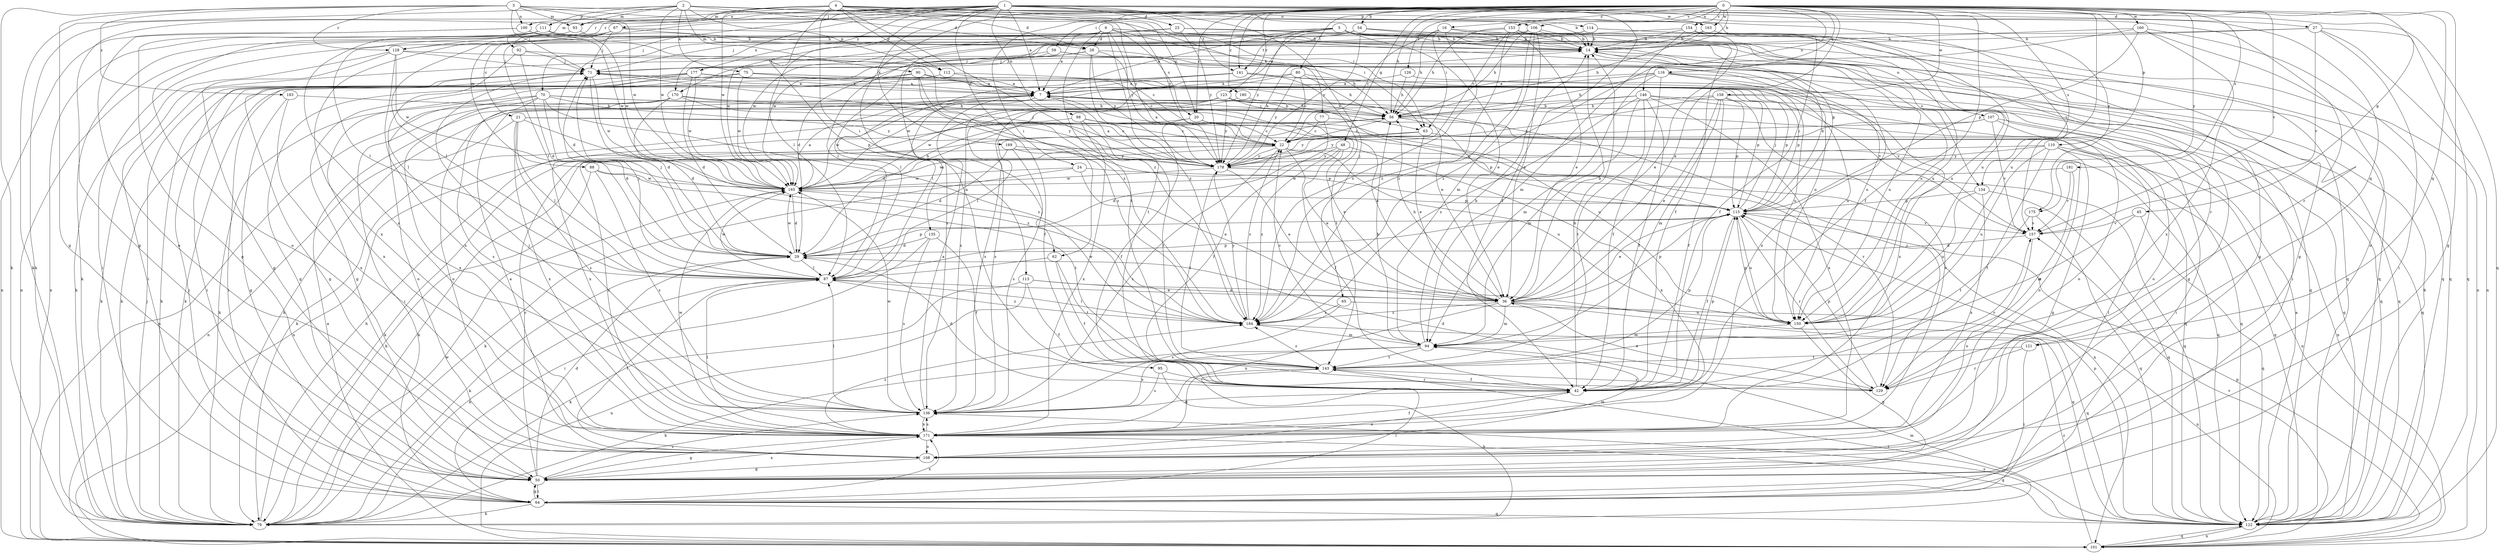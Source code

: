 strict digraph  {
0;
1;
2;
3;
4;
5;
6;
7;
14;
16;
20;
21;
22;
23;
24;
27;
28;
29;
36;
42;
45;
48;
50;
54;
56;
59;
62;
63;
64;
65;
67;
70;
71;
75;
77;
79;
80;
87;
88;
90;
92;
93;
94;
95;
98;
100;
101;
106;
107;
108;
110;
111;
112;
113;
114;
115;
116;
121;
122;
123;
126;
128;
129;
134;
135;
136;
141;
143;
146;
150;
153;
154;
157;
158;
160;
163;
165;
169;
170;
171;
175;
177;
178;
180;
181;
183;
184;
0 -> 14  [label=b];
0 -> 16  [label=c];
0 -> 20  [label=c];
0 -> 36  [label=e];
0 -> 42  [label=f];
0 -> 45  [label=g];
0 -> 48  [label=g];
0 -> 50  [label=g];
0 -> 54  [label=h];
0 -> 56  [label=h];
0 -> 59  [label=i];
0 -> 62  [label=i];
0 -> 80  [label=l];
0 -> 95  [label=n];
0 -> 106  [label=o];
0 -> 110  [label=p];
0 -> 116  [label=q];
0 -> 121  [label=q];
0 -> 123  [label=r];
0 -> 126  [label=r];
0 -> 128  [label=r];
0 -> 134  [label=s];
0 -> 141  [label=t];
0 -> 146  [label=u];
0 -> 150  [label=u];
0 -> 153  [label=v];
0 -> 154  [label=v];
0 -> 157  [label=v];
0 -> 158  [label=w];
0 -> 160  [label=w];
0 -> 163  [label=w];
0 -> 175  [label=y];
0 -> 180  [label=z];
0 -> 181  [label=z];
1 -> 7  [label=a];
1 -> 23  [label=d];
1 -> 24  [label=d];
1 -> 27  [label=d];
1 -> 42  [label=f];
1 -> 65  [label=j];
1 -> 67  [label=j];
1 -> 70  [label=j];
1 -> 87  [label=l];
1 -> 88  [label=m];
1 -> 98  [label=n];
1 -> 100  [label=n];
1 -> 106  [label=o];
1 -> 121  [label=q];
1 -> 122  [label=q];
1 -> 128  [label=r];
1 -> 141  [label=t];
1 -> 163  [label=w];
1 -> 169  [label=x];
1 -> 170  [label=x];
1 -> 175  [label=y];
1 -> 177  [label=y];
2 -> 14  [label=b];
2 -> 28  [label=d];
2 -> 75  [label=k];
2 -> 77  [label=k];
2 -> 79  [label=k];
2 -> 90  [label=m];
2 -> 92  [label=m];
2 -> 93  [label=m];
2 -> 111  [label=p];
2 -> 112  [label=p];
2 -> 157  [label=v];
2 -> 165  [label=w];
3 -> 50  [label=g];
3 -> 71  [label=j];
3 -> 79  [label=k];
3 -> 93  [label=m];
3 -> 100  [label=n];
3 -> 128  [label=r];
3 -> 150  [label=u];
3 -> 165  [label=w];
3 -> 178  [label=y];
3 -> 183  [label=z];
4 -> 20  [label=c];
4 -> 28  [label=d];
4 -> 50  [label=g];
4 -> 62  [label=i];
4 -> 63  [label=i];
4 -> 79  [label=k];
4 -> 93  [label=m];
4 -> 112  [label=p];
4 -> 113  [label=p];
4 -> 114  [label=p];
4 -> 129  [label=r];
4 -> 165  [label=w];
4 -> 178  [label=y];
4 -> 184  [label=z];
5 -> 7  [label=a];
5 -> 14  [label=b];
5 -> 36  [label=e];
5 -> 107  [label=o];
5 -> 134  [label=s];
5 -> 141  [label=t];
5 -> 150  [label=u];
5 -> 165  [label=w];
5 -> 170  [label=x];
5 -> 178  [label=y];
6 -> 7  [label=a];
6 -> 14  [label=b];
6 -> 20  [label=c];
6 -> 21  [label=c];
6 -> 28  [label=d];
6 -> 63  [label=i];
6 -> 87  [label=l];
6 -> 115  [label=p];
6 -> 143  [label=t];
6 -> 178  [label=y];
6 -> 184  [label=z];
7 -> 56  [label=h];
7 -> 63  [label=i];
7 -> 129  [label=r];
7 -> 135  [label=s];
7 -> 165  [label=w];
14 -> 71  [label=j];
14 -> 150  [label=u];
14 -> 171  [label=x];
16 -> 14  [label=b];
16 -> 22  [label=c];
16 -> 50  [label=g];
16 -> 56  [label=h];
16 -> 63  [label=i];
16 -> 184  [label=z];
20 -> 22  [label=c];
20 -> 36  [label=e];
20 -> 42  [label=f];
20 -> 171  [label=x];
21 -> 22  [label=c];
21 -> 87  [label=l];
21 -> 101  [label=n];
21 -> 129  [label=r];
21 -> 136  [label=s];
21 -> 171  [label=x];
21 -> 184  [label=z];
22 -> 7  [label=a];
22 -> 42  [label=f];
22 -> 79  [label=k];
22 -> 122  [label=q];
22 -> 136  [label=s];
22 -> 150  [label=u];
22 -> 171  [label=x];
22 -> 178  [label=y];
23 -> 14  [label=b];
23 -> 29  [label=d];
23 -> 122  [label=q];
23 -> 165  [label=w];
23 -> 178  [label=y];
24 -> 36  [label=e];
24 -> 79  [label=k];
24 -> 122  [label=q];
24 -> 165  [label=w];
27 -> 14  [label=b];
27 -> 29  [label=d];
27 -> 64  [label=i];
27 -> 101  [label=n];
27 -> 122  [label=q];
27 -> 157  [label=v];
28 -> 22  [label=c];
28 -> 64  [label=i];
28 -> 71  [label=j];
28 -> 143  [label=t];
28 -> 150  [label=u];
28 -> 178  [label=y];
29 -> 71  [label=j];
29 -> 79  [label=k];
29 -> 87  [label=l];
29 -> 115  [label=p];
29 -> 165  [label=w];
36 -> 14  [label=b];
36 -> 56  [label=h];
36 -> 94  [label=m];
36 -> 115  [label=p];
36 -> 122  [label=q];
36 -> 150  [label=u];
36 -> 171  [label=x];
36 -> 184  [label=z];
42 -> 14  [label=b];
42 -> 29  [label=d];
42 -> 108  [label=o];
42 -> 115  [label=p];
42 -> 136  [label=s];
42 -> 157  [label=v];
45 -> 94  [label=m];
45 -> 122  [label=q];
45 -> 157  [label=v];
48 -> 29  [label=d];
48 -> 36  [label=e];
48 -> 165  [label=w];
48 -> 171  [label=x];
48 -> 178  [label=y];
48 -> 184  [label=z];
50 -> 22  [label=c];
50 -> 29  [label=d];
50 -> 64  [label=i];
50 -> 136  [label=s];
50 -> 171  [label=x];
54 -> 7  [label=a];
54 -> 14  [label=b];
54 -> 50  [label=g];
54 -> 79  [label=k];
54 -> 129  [label=r];
54 -> 136  [label=s];
54 -> 178  [label=y];
56 -> 22  [label=c];
56 -> 64  [label=i];
56 -> 87  [label=l];
56 -> 115  [label=p];
59 -> 56  [label=h];
59 -> 64  [label=i];
59 -> 71  [label=j];
59 -> 87  [label=l];
62 -> 42  [label=f];
62 -> 87  [label=l];
62 -> 143  [label=t];
63 -> 36  [label=e];
63 -> 101  [label=n];
63 -> 122  [label=q];
63 -> 178  [label=y];
64 -> 50  [label=g];
64 -> 71  [label=j];
64 -> 79  [label=k];
64 -> 122  [label=q];
64 -> 171  [label=x];
65 -> 101  [label=n];
65 -> 136  [label=s];
65 -> 184  [label=z];
67 -> 14  [label=b];
67 -> 71  [label=j];
67 -> 87  [label=l];
67 -> 101  [label=n];
67 -> 122  [label=q];
67 -> 171  [label=x];
70 -> 29  [label=d];
70 -> 36  [label=e];
70 -> 56  [label=h];
70 -> 79  [label=k];
70 -> 108  [label=o];
70 -> 136  [label=s];
70 -> 171  [label=x];
70 -> 178  [label=y];
70 -> 184  [label=z];
71 -> 7  [label=a];
71 -> 29  [label=d];
71 -> 79  [label=k];
71 -> 115  [label=p];
71 -> 165  [label=w];
75 -> 7  [label=a];
75 -> 36  [label=e];
75 -> 50  [label=g];
75 -> 79  [label=k];
75 -> 157  [label=v];
75 -> 165  [label=w];
77 -> 22  [label=c];
77 -> 42  [label=f];
77 -> 122  [label=q];
79 -> 56  [label=h];
79 -> 71  [label=j];
79 -> 143  [label=t];
79 -> 165  [label=w];
80 -> 7  [label=a];
80 -> 22  [label=c];
80 -> 56  [label=h];
80 -> 136  [label=s];
80 -> 171  [label=x];
80 -> 178  [label=y];
87 -> 36  [label=e];
87 -> 71  [label=j];
87 -> 79  [label=k];
87 -> 115  [label=p];
87 -> 165  [label=w];
87 -> 184  [label=z];
88 -> 79  [label=k];
88 -> 136  [label=s];
88 -> 143  [label=t];
88 -> 165  [label=w];
90 -> 7  [label=a];
90 -> 42  [label=f];
90 -> 50  [label=g];
90 -> 157  [label=v];
90 -> 171  [label=x];
90 -> 184  [label=z];
92 -> 29  [label=d];
92 -> 71  [label=j];
92 -> 87  [label=l];
92 -> 122  [label=q];
93 -> 136  [label=s];
93 -> 165  [label=w];
94 -> 14  [label=b];
94 -> 22  [label=c];
94 -> 56  [label=h];
94 -> 79  [label=k];
94 -> 136  [label=s];
94 -> 143  [label=t];
95 -> 79  [label=k];
95 -> 129  [label=r];
95 -> 136  [label=s];
98 -> 22  [label=c];
98 -> 79  [label=k];
98 -> 108  [label=o];
98 -> 143  [label=t];
98 -> 171  [label=x];
100 -> 14  [label=b];
100 -> 101  [label=n];
100 -> 108  [label=o];
100 -> 184  [label=z];
101 -> 7  [label=a];
101 -> 115  [label=p];
101 -> 122  [label=q];
101 -> 157  [label=v];
101 -> 184  [label=z];
106 -> 14  [label=b];
106 -> 36  [label=e];
106 -> 56  [label=h];
106 -> 87  [label=l];
106 -> 94  [label=m];
106 -> 101  [label=n];
106 -> 184  [label=z];
107 -> 22  [label=c];
107 -> 64  [label=i];
107 -> 101  [label=n];
107 -> 157  [label=v];
107 -> 178  [label=y];
108 -> 7  [label=a];
108 -> 50  [label=g];
108 -> 87  [label=l];
108 -> 94  [label=m];
110 -> 42  [label=f];
110 -> 50  [label=g];
110 -> 79  [label=k];
110 -> 101  [label=n];
110 -> 122  [label=q];
110 -> 150  [label=u];
110 -> 178  [label=y];
111 -> 14  [label=b];
111 -> 50  [label=g];
111 -> 87  [label=l];
111 -> 108  [label=o];
111 -> 165  [label=w];
112 -> 7  [label=a];
112 -> 22  [label=c];
112 -> 64  [label=i];
113 -> 36  [label=e];
113 -> 42  [label=f];
113 -> 79  [label=k];
113 -> 101  [label=n];
113 -> 122  [label=q];
114 -> 14  [label=b];
114 -> 64  [label=i];
114 -> 101  [label=n];
114 -> 122  [label=q];
114 -> 150  [label=u];
115 -> 14  [label=b];
115 -> 36  [label=e];
115 -> 42  [label=f];
115 -> 71  [label=j];
115 -> 129  [label=r];
115 -> 150  [label=u];
115 -> 157  [label=v];
116 -> 7  [label=a];
116 -> 42  [label=f];
116 -> 50  [label=g];
116 -> 56  [label=h];
116 -> 94  [label=m];
116 -> 122  [label=q];
116 -> 150  [label=u];
116 -> 165  [label=w];
121 -> 64  [label=i];
121 -> 129  [label=r];
121 -> 143  [label=t];
122 -> 7  [label=a];
122 -> 14  [label=b];
122 -> 94  [label=m];
122 -> 101  [label=n];
122 -> 115  [label=p];
122 -> 136  [label=s];
123 -> 56  [label=h];
123 -> 79  [label=k];
123 -> 108  [label=o];
123 -> 115  [label=p];
123 -> 136  [label=s];
123 -> 165  [label=w];
123 -> 178  [label=y];
126 -> 7  [label=a];
126 -> 56  [label=h];
126 -> 150  [label=u];
128 -> 50  [label=g];
128 -> 71  [label=j];
128 -> 79  [label=k];
128 -> 150  [label=u];
128 -> 165  [label=w];
128 -> 171  [label=x];
129 -> 29  [label=d];
129 -> 36  [label=e];
129 -> 115  [label=p];
134 -> 115  [label=p];
134 -> 122  [label=q];
134 -> 150  [label=u];
134 -> 171  [label=x];
135 -> 29  [label=d];
135 -> 42  [label=f];
135 -> 64  [label=i];
135 -> 136  [label=s];
136 -> 7  [label=a];
136 -> 71  [label=j];
136 -> 87  [label=l];
136 -> 165  [label=w];
136 -> 171  [label=x];
141 -> 7  [label=a];
141 -> 79  [label=k];
141 -> 87  [label=l];
141 -> 115  [label=p];
141 -> 122  [label=q];
141 -> 143  [label=t];
143 -> 42  [label=f];
143 -> 64  [label=i];
143 -> 115  [label=p];
143 -> 129  [label=r];
143 -> 184  [label=z];
146 -> 29  [label=d];
146 -> 42  [label=f];
146 -> 56  [label=h];
146 -> 94  [label=m];
146 -> 108  [label=o];
146 -> 122  [label=q];
146 -> 143  [label=t];
146 -> 171  [label=x];
146 -> 184  [label=z];
150 -> 50  [label=g];
150 -> 94  [label=m];
150 -> 115  [label=p];
153 -> 14  [label=b];
153 -> 22  [label=c];
153 -> 36  [label=e];
153 -> 42  [label=f];
153 -> 56  [label=h];
153 -> 165  [label=w];
153 -> 184  [label=z];
154 -> 14  [label=b];
154 -> 36  [label=e];
154 -> 42  [label=f];
154 -> 71  [label=j];
154 -> 94  [label=m];
157 -> 29  [label=d];
157 -> 108  [label=o];
158 -> 36  [label=e];
158 -> 42  [label=f];
158 -> 56  [label=h];
158 -> 94  [label=m];
158 -> 115  [label=p];
158 -> 122  [label=q];
158 -> 171  [label=x];
158 -> 178  [label=y];
160 -> 14  [label=b];
160 -> 108  [label=o];
160 -> 115  [label=p];
160 -> 122  [label=q];
160 -> 171  [label=x];
160 -> 184  [label=z];
163 -> 14  [label=b];
163 -> 56  [label=h];
163 -> 150  [label=u];
165 -> 7  [label=a];
165 -> 29  [label=d];
165 -> 56  [label=h];
165 -> 115  [label=p];
169 -> 29  [label=d];
169 -> 115  [label=p];
169 -> 136  [label=s];
169 -> 178  [label=y];
170 -> 29  [label=d];
170 -> 56  [label=h];
170 -> 64  [label=i];
170 -> 101  [label=n];
170 -> 108  [label=o];
170 -> 150  [label=u];
170 -> 178  [label=y];
171 -> 42  [label=f];
171 -> 50  [label=g];
171 -> 87  [label=l];
171 -> 108  [label=o];
171 -> 122  [label=q];
171 -> 136  [label=s];
171 -> 143  [label=t];
171 -> 165  [label=w];
171 -> 184  [label=z];
175 -> 122  [label=q];
175 -> 143  [label=t];
175 -> 157  [label=v];
177 -> 7  [label=a];
177 -> 29  [label=d];
177 -> 50  [label=g];
177 -> 64  [label=i];
177 -> 79  [label=k];
177 -> 115  [label=p];
177 -> 165  [label=w];
178 -> 7  [label=a];
178 -> 14  [label=b];
178 -> 36  [label=e];
178 -> 71  [label=j];
178 -> 101  [label=n];
178 -> 143  [label=t];
178 -> 165  [label=w];
180 -> 56  [label=h];
180 -> 136  [label=s];
181 -> 129  [label=r];
181 -> 157  [label=v];
181 -> 165  [label=w];
183 -> 50  [label=g];
183 -> 56  [label=h];
183 -> 171  [label=x];
184 -> 22  [label=c];
184 -> 87  [label=l];
184 -> 94  [label=m];
184 -> 165  [label=w];
184 -> 178  [label=y];
}
